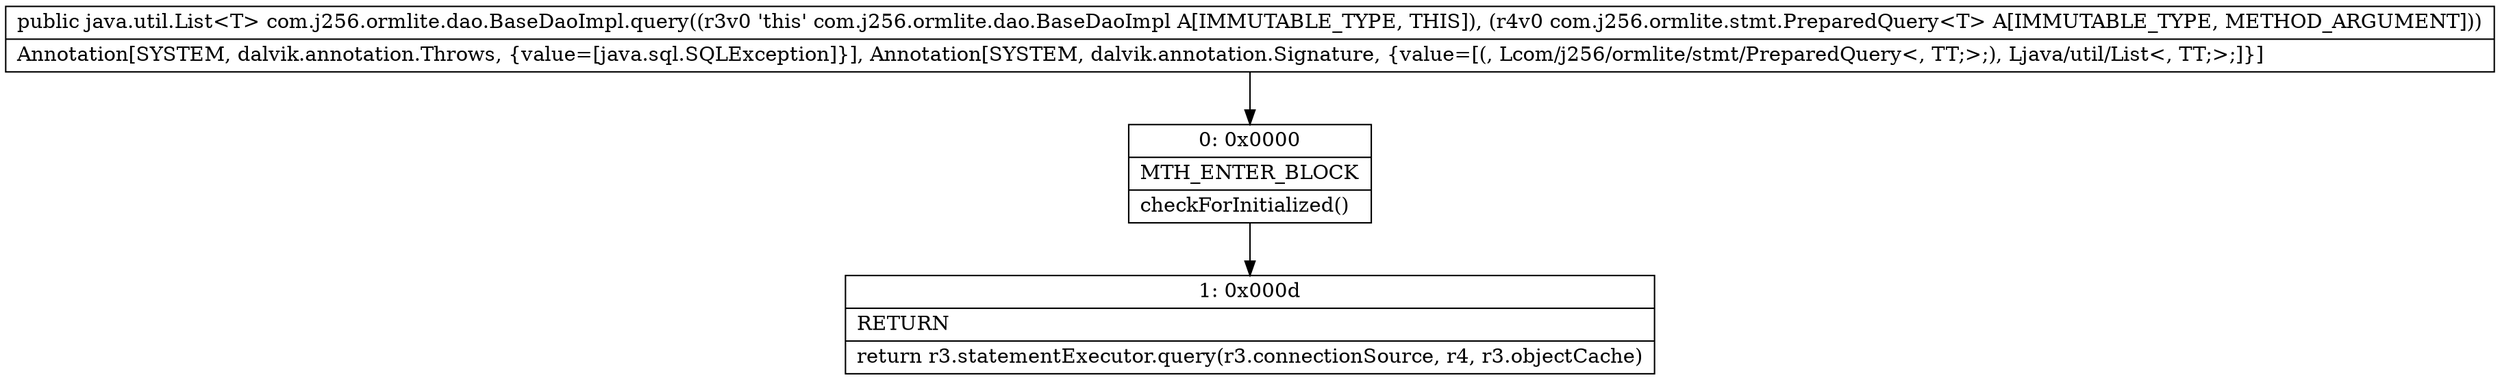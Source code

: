 digraph "CFG forcom.j256.ormlite.dao.BaseDaoImpl.query(Lcom\/j256\/ormlite\/stmt\/PreparedQuery;)Ljava\/util\/List;" {
Node_0 [shape=record,label="{0\:\ 0x0000|MTH_ENTER_BLOCK\l|checkForInitialized()\l}"];
Node_1 [shape=record,label="{1\:\ 0x000d|RETURN\l|return r3.statementExecutor.query(r3.connectionSource, r4, r3.objectCache)\l}"];
MethodNode[shape=record,label="{public java.util.List\<T\> com.j256.ormlite.dao.BaseDaoImpl.query((r3v0 'this' com.j256.ormlite.dao.BaseDaoImpl A[IMMUTABLE_TYPE, THIS]), (r4v0 com.j256.ormlite.stmt.PreparedQuery\<T\> A[IMMUTABLE_TYPE, METHOD_ARGUMENT]))  | Annotation[SYSTEM, dalvik.annotation.Throws, \{value=[java.sql.SQLException]\}], Annotation[SYSTEM, dalvik.annotation.Signature, \{value=[(, Lcom\/j256\/ormlite\/stmt\/PreparedQuery\<, TT;\>;), Ljava\/util\/List\<, TT;\>;]\}]\l}"];
MethodNode -> Node_0;
Node_0 -> Node_1;
}

